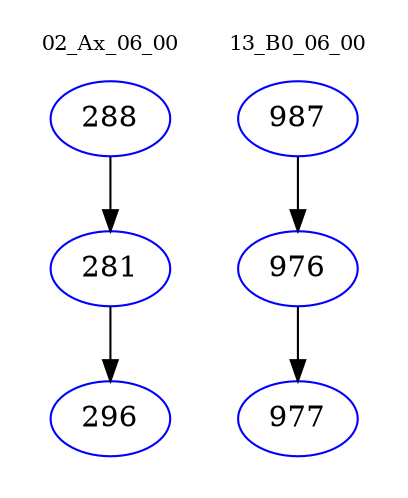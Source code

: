 digraph{
subgraph cluster_0 {
color = white
label = "02_Ax_06_00";
fontsize=10;
T0_288 [label="288", color="blue"]
T0_288 -> T0_281 [color="black"]
T0_281 [label="281", color="blue"]
T0_281 -> T0_296 [color="black"]
T0_296 [label="296", color="blue"]
}
subgraph cluster_1 {
color = white
label = "13_B0_06_00";
fontsize=10;
T1_987 [label="987", color="blue"]
T1_987 -> T1_976 [color="black"]
T1_976 [label="976", color="blue"]
T1_976 -> T1_977 [color="black"]
T1_977 [label="977", color="blue"]
}
}

